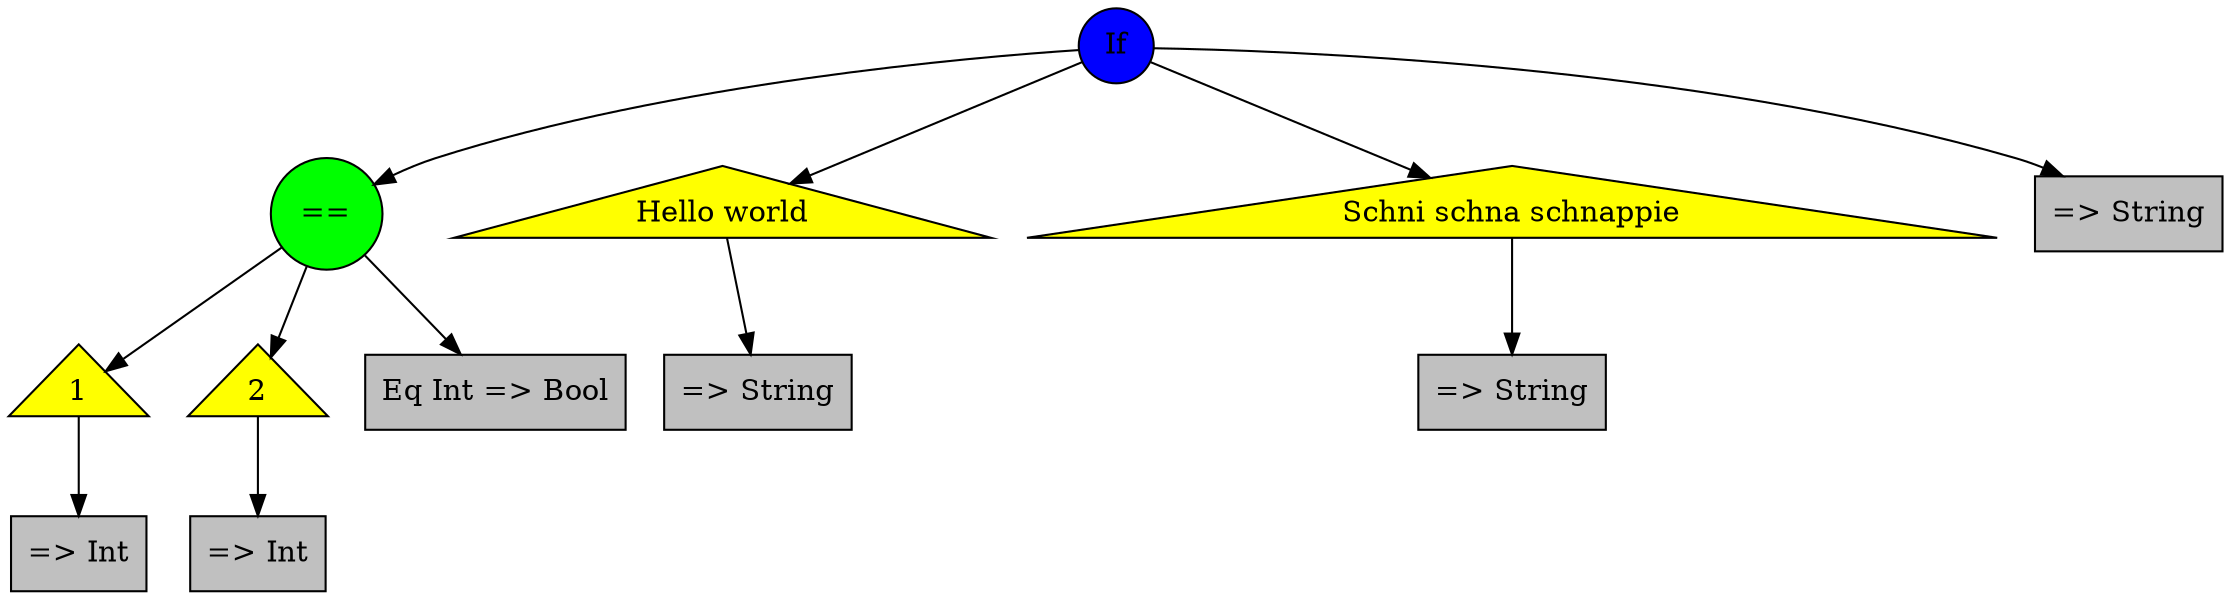 digraph g {
ordering=out;n0[label="If",fillcolor=blue,style=filled,shape=circle];
n1[label=" =\> String",fillcolor=gray,style=filled,shape=record];
n2[label="==",fillcolor=green,style=filled,shape=circle];
n3[label="Eq Int =\> Bool",fillcolor=gray,style=filled,shape=record];
n4[label="1",fillcolor=yellow,style=filled,shape=triangle];
n5[label=" =\> Int",fillcolor=gray,style=filled,shape=record];
n6[label="2",fillcolor=yellow,style=filled,shape=triangle];
n7[label=" =\> Int",fillcolor=gray,style=filled,shape=record];
n8[label="Hello world",fillcolor=yellow,style=filled,shape=triangle];
n9[label=" =\> String",fillcolor=gray,style=filled,shape=record];
n10[label="Schni schna schnappie",fillcolor=yellow,style=filled,shape=triangle];
n11[label=" =\> String",fillcolor=gray,style=filled,shape=record];
n4 -> n5;
n6 -> n7;
n2 -> n4;
n2 -> n6;
n2 -> n3;
n8 -> n9;
n10 -> n11;
n0 -> n2;
n0 -> n8;
n0 -> n10;
n0 -> n1;
}
